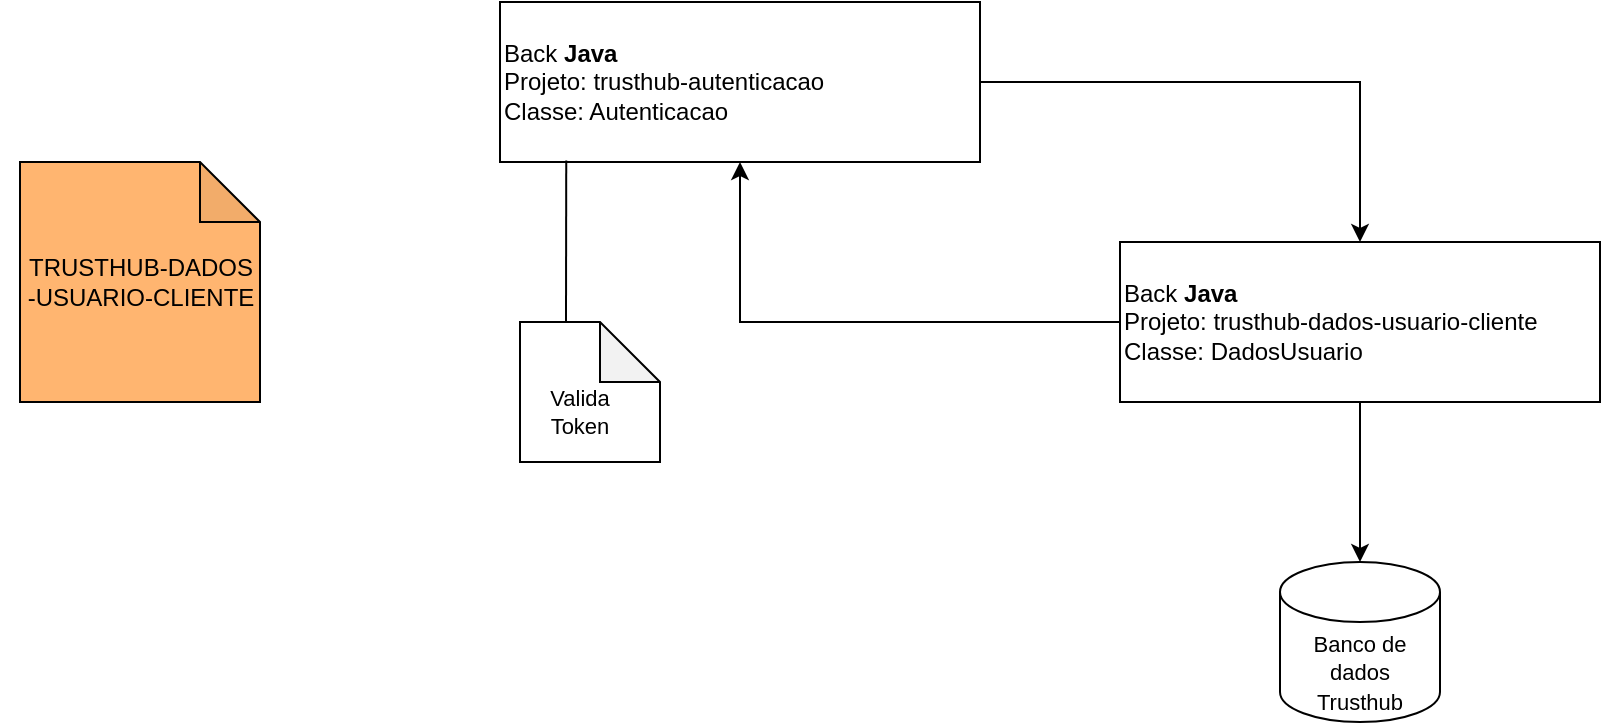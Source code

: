 <mxfile version="20.6.0" type="github">
  <diagram id="LRJKB3ebcwUge9jsi5Th" name="Página-1">
    <mxGraphModel dx="2051" dy="532" grid="1" gridSize="10" guides="1" tooltips="1" connect="1" arrows="1" fold="1" page="1" pageScale="1" pageWidth="827" pageHeight="1169" math="0" shadow="0">
      <root>
        <mxCell id="0" />
        <mxCell id="1" parent="0" />
        <mxCell id="y9BI83Vpjif7fP8tPJEx-1" value="" style="shape=note;whiteSpace=wrap;html=1;backgroundOutline=1;darkOpacity=0.05;fillColor=#FFB570;" vertex="1" parent="1">
          <mxGeometry x="-800" y="200" width="120" height="120" as="geometry" />
        </mxCell>
        <mxCell id="y9BI83Vpjif7fP8tPJEx-2" value="TRUSTHUB-DADOS&lt;br&gt;-USUARIO-CLIENTE" style="text;html=1;resizable=0;autosize=1;align=center;verticalAlign=middle;points=[];fillColor=none;strokeColor=none;rounded=0;" vertex="1" parent="1">
          <mxGeometry x="-810" y="240" width="140" height="40" as="geometry" />
        </mxCell>
        <mxCell id="y9BI83Vpjif7fP8tPJEx-12" style="edgeStyle=orthogonalEdgeStyle;rounded=0;orthogonalLoop=1;jettySize=auto;html=1;entryX=0.5;entryY=0;entryDx=0;entryDy=0;fontSize=11;" edge="1" parent="1" source="y9BI83Vpjif7fP8tPJEx-6" target="y9BI83Vpjif7fP8tPJEx-3">
          <mxGeometry relative="1" as="geometry" />
        </mxCell>
        <mxCell id="y9BI83Vpjif7fP8tPJEx-6" value="" style="rounded=0;whiteSpace=wrap;html=1;fillColor=#FFFFFF;" vertex="1" parent="1">
          <mxGeometry x="-560" y="120" width="240" height="80" as="geometry" />
        </mxCell>
        <mxCell id="y9BI83Vpjif7fP8tPJEx-7" value="&lt;div style=&quot;&quot;&gt;&lt;span style=&quot;background-color: initial;&quot;&gt;Back &lt;b&gt;Java&lt;/b&gt;&lt;/span&gt;&lt;/div&gt;&lt;div style=&quot;&quot;&gt;&lt;span style=&quot;background-color: initial;&quot;&gt;Projeto: trusthub-autenticacao&lt;/span&gt;&lt;/div&gt;&lt;div style=&quot;&quot;&gt;&lt;span style=&quot;background-color: initial;&quot;&gt;Classe: Autenticacao&lt;/span&gt;&lt;/div&gt;" style="text;html=1;strokeColor=none;fillColor=none;align=left;verticalAlign=middle;whiteSpace=wrap;rounded=0;" vertex="1" parent="1">
          <mxGeometry x="-560" y="130" width="218" height="60" as="geometry" />
        </mxCell>
        <mxCell id="y9BI83Vpjif7fP8tPJEx-8" value="" style="shape=cylinder3;whiteSpace=wrap;html=1;boundedLbl=1;backgroundOutline=1;size=15;fillColor=#FFFFFF;" vertex="1" parent="1">
          <mxGeometry x="-170" y="400" width="80" height="80" as="geometry" />
        </mxCell>
        <mxCell id="y9BI83Vpjif7fP8tPJEx-9" value="&lt;font style=&quot;font-size: 11px;&quot;&gt;Banco de dados&lt;br&gt;Trusthub&lt;/font&gt;" style="text;html=1;strokeColor=none;fillColor=none;align=center;verticalAlign=middle;whiteSpace=wrap;rounded=0;" vertex="1" parent="1">
          <mxGeometry x="-165" y="430" width="70" height="50" as="geometry" />
        </mxCell>
        <mxCell id="y9BI83Vpjif7fP8tPJEx-11" value="" style="group" vertex="1" connectable="0" parent="1">
          <mxGeometry x="-250" y="240" width="240" height="80" as="geometry" />
        </mxCell>
        <mxCell id="y9BI83Vpjif7fP8tPJEx-3" value="" style="rounded=0;whiteSpace=wrap;html=1;fillColor=#FFFFFF;" vertex="1" parent="y9BI83Vpjif7fP8tPJEx-11">
          <mxGeometry width="240" height="80" as="geometry" />
        </mxCell>
        <mxCell id="y9BI83Vpjif7fP8tPJEx-4" value="&lt;div style=&quot;&quot;&gt;&lt;span style=&quot;background-color: initial;&quot;&gt;Back &lt;b&gt;Java&lt;/b&gt;&lt;/span&gt;&lt;/div&gt;&lt;div style=&quot;&quot;&gt;&lt;span style=&quot;background-color: initial;&quot;&gt;Projeto: trusthub-dados-usuario-cliente&lt;/span&gt;&lt;/div&gt;&lt;div style=&quot;&quot;&gt;&lt;span style=&quot;background-color: initial;&quot;&gt;Classe: DadosUsuario&lt;/span&gt;&lt;/div&gt;" style="text;html=1;strokeColor=none;fillColor=none;align=left;verticalAlign=middle;whiteSpace=wrap;rounded=0;" vertex="1" parent="y9BI83Vpjif7fP8tPJEx-11">
          <mxGeometry y="10" width="218" height="60" as="geometry" />
        </mxCell>
        <mxCell id="y9BI83Vpjif7fP8tPJEx-13" style="edgeStyle=orthogonalEdgeStyle;rounded=0;orthogonalLoop=1;jettySize=auto;html=1;exitX=0.5;exitY=1;exitDx=0;exitDy=0;fontSize=11;" edge="1" parent="1" source="y9BI83Vpjif7fP8tPJEx-3" target="y9BI83Vpjif7fP8tPJEx-8">
          <mxGeometry relative="1" as="geometry" />
        </mxCell>
        <mxCell id="y9BI83Vpjif7fP8tPJEx-14" style="edgeStyle=orthogonalEdgeStyle;rounded=0;orthogonalLoop=1;jettySize=auto;html=1;fontSize=11;entryX=0.5;entryY=1;entryDx=0;entryDy=0;" edge="1" parent="1" source="y9BI83Vpjif7fP8tPJEx-4" target="y9BI83Vpjif7fP8tPJEx-6">
          <mxGeometry relative="1" as="geometry">
            <mxPoint x="-440" y="210" as="targetPoint" />
          </mxGeometry>
        </mxCell>
        <mxCell id="y9BI83Vpjif7fP8tPJEx-16" value="" style="shape=note;whiteSpace=wrap;html=1;backgroundOutline=1;darkOpacity=0.05;fontSize=11;fillColor=#FFFFFF;" vertex="1" parent="1">
          <mxGeometry x="-550" y="280" width="70" height="70" as="geometry" />
        </mxCell>
        <mxCell id="y9BI83Vpjif7fP8tPJEx-15" value="Valida Token" style="text;html=1;strokeColor=none;fillColor=none;align=center;verticalAlign=middle;whiteSpace=wrap;rounded=0;fontSize=11;" vertex="1" parent="1">
          <mxGeometry x="-550" y="310" width="60" height="30" as="geometry" />
        </mxCell>
        <mxCell id="y9BI83Vpjif7fP8tPJEx-17" value="" style="endArrow=none;html=1;rounded=0;fontSize=11;entryX=0.138;entryY=0.99;entryDx=0;entryDy=0;entryPerimeter=0;fillColor=#999999;" edge="1" parent="1" target="y9BI83Vpjif7fP8tPJEx-6">
          <mxGeometry width="50" height="50" relative="1" as="geometry">
            <mxPoint x="-527" y="280" as="sourcePoint" />
            <mxPoint x="-500" y="200" as="targetPoint" />
          </mxGeometry>
        </mxCell>
      </root>
    </mxGraphModel>
  </diagram>
</mxfile>
